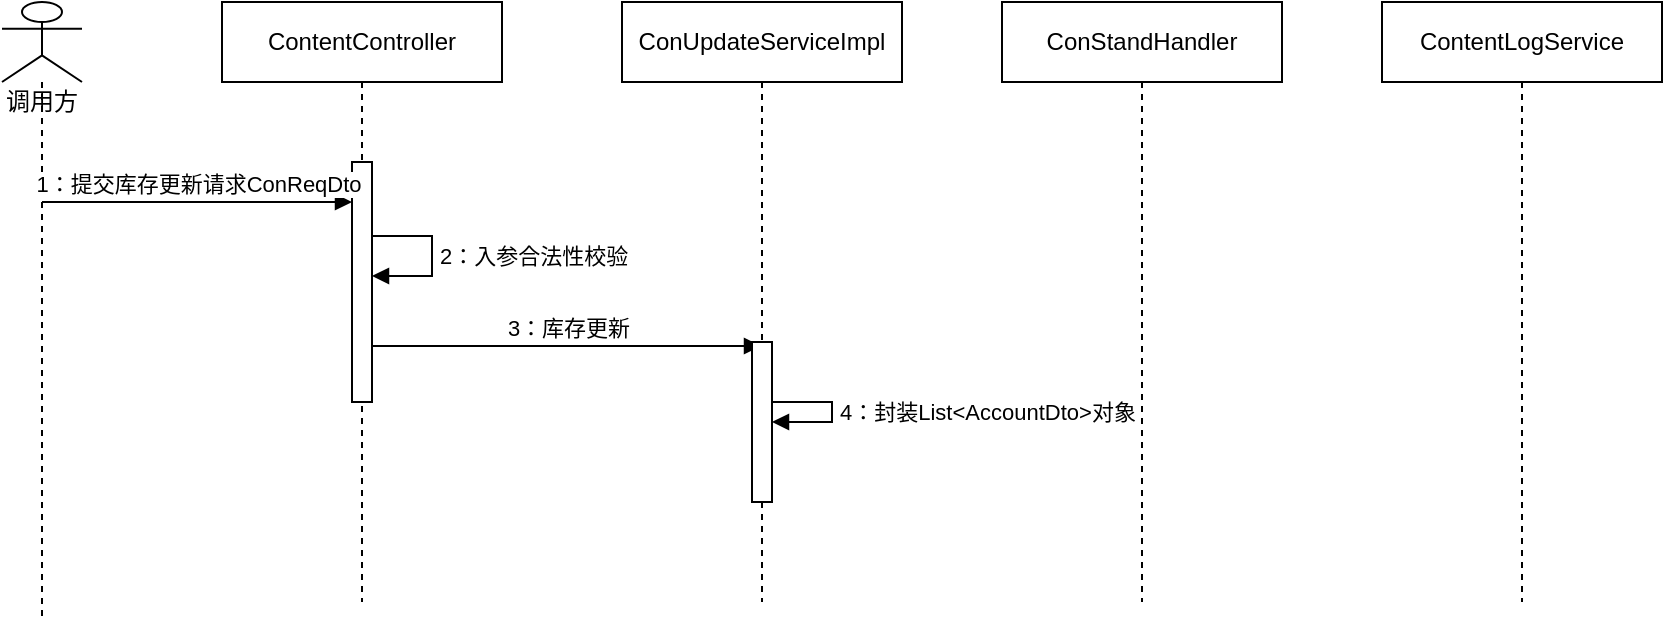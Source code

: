 <mxfile version="17.4.3" type="github">
  <diagram id="rUN5KzVGXAF8q-OH2IqZ" name="第 1 页">
    <mxGraphModel dx="1221" dy="634" grid="1" gridSize="10" guides="1" tooltips="1" connect="1" arrows="1" fold="1" page="1" pageScale="1" pageWidth="827" pageHeight="1169" math="0" shadow="0">
      <root>
        <mxCell id="0" />
        <mxCell id="1" parent="0" />
        <mxCell id="Z9LiHGhNITF9_QhwEXv6-40" value="ContentController" style="shape=umlLifeline;perimeter=lifelinePerimeter;whiteSpace=wrap;html=1;container=1;collapsible=0;recursiveResize=0;outlineConnect=0;" vertex="1" parent="1">
          <mxGeometry x="180" y="180" width="140" height="300" as="geometry" />
        </mxCell>
        <mxCell id="Z9LiHGhNITF9_QhwEXv6-62" value="" style="html=1;points=[];perimeter=orthogonalPerimeter;" vertex="1" parent="Z9LiHGhNITF9_QhwEXv6-40">
          <mxGeometry x="65" y="80" width="10" height="120" as="geometry" />
        </mxCell>
        <mxCell id="Z9LiHGhNITF9_QhwEXv6-64" value="2：入参合法性校验" style="edgeStyle=orthogonalEdgeStyle;html=1;align=left;spacingLeft=2;endArrow=block;rounded=0;entryX=1;entryY=0;" edge="1" parent="Z9LiHGhNITF9_QhwEXv6-40">
          <mxGeometry relative="1" as="geometry">
            <mxPoint x="75" y="117" as="sourcePoint" />
            <Array as="points">
              <mxPoint x="105" y="117" />
            </Array>
            <mxPoint x="75" y="137" as="targetPoint" />
          </mxGeometry>
        </mxCell>
        <mxCell id="Z9LiHGhNITF9_QhwEXv6-65" value="3：库存更新" style="html=1;verticalAlign=bottom;endArrow=block;rounded=0;" edge="1" parent="Z9LiHGhNITF9_QhwEXv6-40" source="Z9LiHGhNITF9_QhwEXv6-62">
          <mxGeometry width="80" relative="1" as="geometry">
            <mxPoint x="80" y="170" as="sourcePoint" />
            <mxPoint x="269.5" y="172" as="targetPoint" />
          </mxGeometry>
        </mxCell>
        <mxCell id="Z9LiHGhNITF9_QhwEXv6-41" value="ConUpdateServiceImpl" style="shape=umlLifeline;perimeter=lifelinePerimeter;whiteSpace=wrap;html=1;container=1;collapsible=0;recursiveResize=0;outlineConnect=0;" vertex="1" parent="1">
          <mxGeometry x="380" y="180" width="140" height="300" as="geometry" />
        </mxCell>
        <mxCell id="Z9LiHGhNITF9_QhwEXv6-66" value="" style="html=1;points=[];perimeter=orthogonalPerimeter;" vertex="1" parent="Z9LiHGhNITF9_QhwEXv6-41">
          <mxGeometry x="65" y="170" width="10" height="80" as="geometry" />
        </mxCell>
        <mxCell id="Z9LiHGhNITF9_QhwEXv6-68" value="4：封装List&amp;lt;AccountDto&amp;gt;对象" style="edgeStyle=orthogonalEdgeStyle;html=1;align=left;spacingLeft=2;endArrow=block;rounded=0;" edge="1" target="Z9LiHGhNITF9_QhwEXv6-66" parent="Z9LiHGhNITF9_QhwEXv6-41">
          <mxGeometry relative="1" as="geometry">
            <mxPoint x="75" y="200" as="sourcePoint" />
            <Array as="points">
              <mxPoint x="105" y="200" />
              <mxPoint x="105" y="210" />
            </Array>
            <mxPoint x="77" y="220" as="targetPoint" />
          </mxGeometry>
        </mxCell>
        <mxCell id="Z9LiHGhNITF9_QhwEXv6-43" value="ConStandHandler" style="shape=umlLifeline;perimeter=lifelinePerimeter;whiteSpace=wrap;html=1;container=1;collapsible=0;recursiveResize=0;outlineConnect=0;" vertex="1" parent="1">
          <mxGeometry x="570" y="180" width="140" height="300" as="geometry" />
        </mxCell>
        <mxCell id="Z9LiHGhNITF9_QhwEXv6-48" value="调用方" style="shape=umlLifeline;participant=umlActor;perimeter=lifelinePerimeter;whiteSpace=wrap;html=1;container=1;collapsible=0;recursiveResize=0;verticalAlign=top;spacingTop=36;outlineConnect=0;" vertex="1" parent="1">
          <mxGeometry x="70" y="180" width="40" height="310" as="geometry" />
        </mxCell>
        <mxCell id="Z9LiHGhNITF9_QhwEXv6-59" value="1：提交库存更新请求ConReqDto" style="html=1;verticalAlign=bottom;endArrow=block;rounded=0;" edge="1" parent="1" source="Z9LiHGhNITF9_QhwEXv6-48" target="Z9LiHGhNITF9_QhwEXv6-62">
          <mxGeometry width="80" relative="1" as="geometry">
            <mxPoint x="90" y="290" as="sourcePoint" />
            <mxPoint x="170" y="290" as="targetPoint" />
            <Array as="points">
              <mxPoint x="200" y="280" />
            </Array>
          </mxGeometry>
        </mxCell>
        <mxCell id="Z9LiHGhNITF9_QhwEXv6-70" value="ContentLogService" style="shape=umlLifeline;perimeter=lifelinePerimeter;whiteSpace=wrap;html=1;container=1;collapsible=0;recursiveResize=0;outlineConnect=0;" vertex="1" parent="1">
          <mxGeometry x="760" y="180" width="140" height="300" as="geometry" />
        </mxCell>
      </root>
    </mxGraphModel>
  </diagram>
</mxfile>
